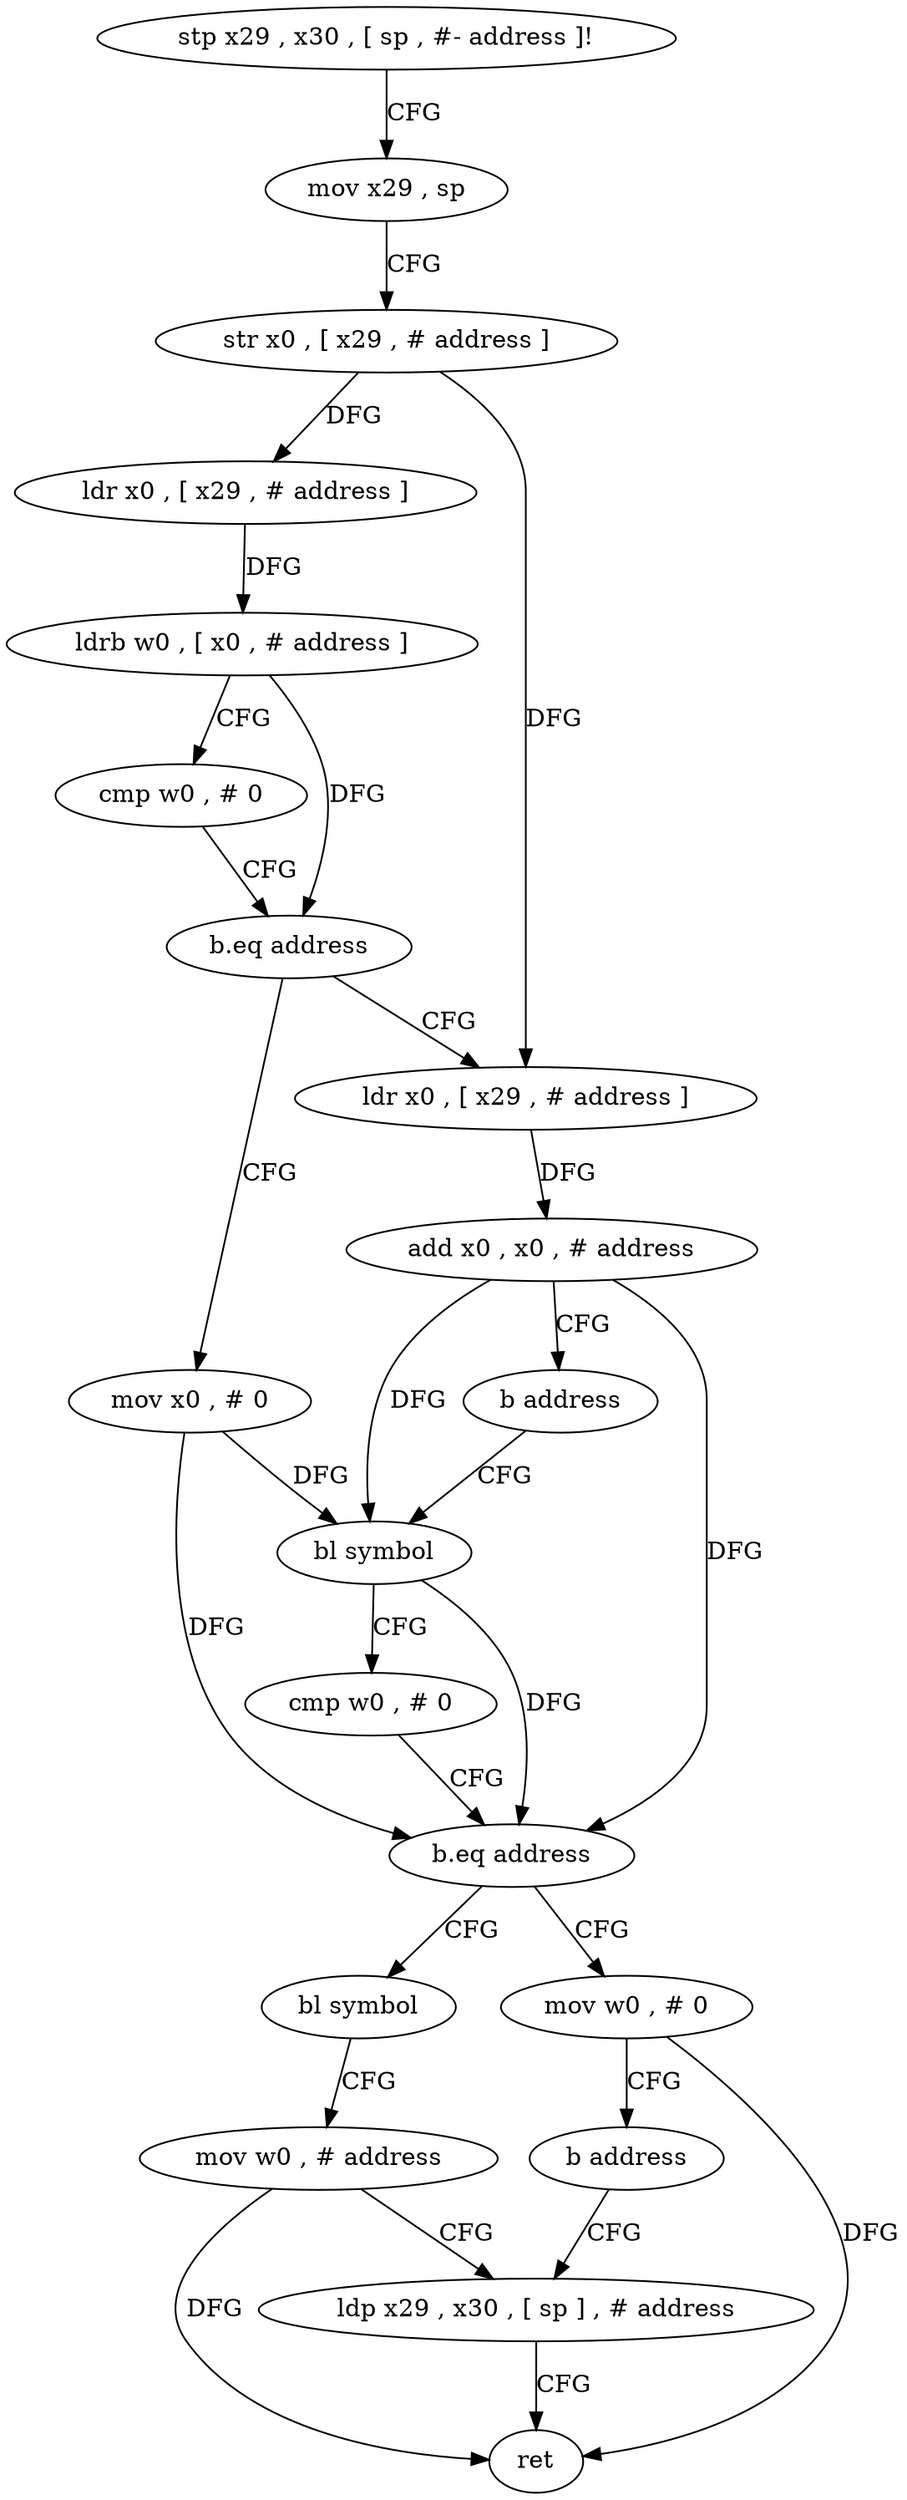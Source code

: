 digraph "func" {
"4484284" [label = "stp x29 , x30 , [ sp , #- address ]!" ]
"4484288" [label = "mov x29 , sp" ]
"4484292" [label = "str x0 , [ x29 , # address ]" ]
"4484296" [label = "ldr x0 , [ x29 , # address ]" ]
"4484300" [label = "ldrb w0 , [ x0 , # address ]" ]
"4484304" [label = "cmp w0 , # 0" ]
"4484308" [label = "b.eq address" ]
"4484324" [label = "mov x0 , # 0" ]
"4484312" [label = "ldr x0 , [ x29 , # address ]" ]
"4484328" [label = "bl symbol" ]
"4484316" [label = "add x0 , x0 , # address" ]
"4484320" [label = "b address" ]
"4484348" [label = "bl symbol" ]
"4484352" [label = "mov w0 , # address" ]
"4484356" [label = "ldp x29 , x30 , [ sp ] , # address" ]
"4484340" [label = "mov w0 , # 0" ]
"4484344" [label = "b address" ]
"4484332" [label = "cmp w0 , # 0" ]
"4484336" [label = "b.eq address" ]
"4484360" [label = "ret" ]
"4484284" -> "4484288" [ label = "CFG" ]
"4484288" -> "4484292" [ label = "CFG" ]
"4484292" -> "4484296" [ label = "DFG" ]
"4484292" -> "4484312" [ label = "DFG" ]
"4484296" -> "4484300" [ label = "DFG" ]
"4484300" -> "4484304" [ label = "CFG" ]
"4484300" -> "4484308" [ label = "DFG" ]
"4484304" -> "4484308" [ label = "CFG" ]
"4484308" -> "4484324" [ label = "CFG" ]
"4484308" -> "4484312" [ label = "CFG" ]
"4484324" -> "4484328" [ label = "DFG" ]
"4484324" -> "4484336" [ label = "DFG" ]
"4484312" -> "4484316" [ label = "DFG" ]
"4484328" -> "4484332" [ label = "CFG" ]
"4484328" -> "4484336" [ label = "DFG" ]
"4484316" -> "4484320" [ label = "CFG" ]
"4484316" -> "4484328" [ label = "DFG" ]
"4484316" -> "4484336" [ label = "DFG" ]
"4484320" -> "4484328" [ label = "CFG" ]
"4484348" -> "4484352" [ label = "CFG" ]
"4484352" -> "4484356" [ label = "CFG" ]
"4484352" -> "4484360" [ label = "DFG" ]
"4484356" -> "4484360" [ label = "CFG" ]
"4484340" -> "4484344" [ label = "CFG" ]
"4484340" -> "4484360" [ label = "DFG" ]
"4484344" -> "4484356" [ label = "CFG" ]
"4484332" -> "4484336" [ label = "CFG" ]
"4484336" -> "4484348" [ label = "CFG" ]
"4484336" -> "4484340" [ label = "CFG" ]
}
